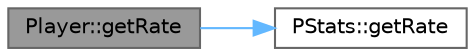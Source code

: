 digraph "Player::getRate"
{
 // INTERACTIVE_SVG=YES
 // LATEX_PDF_SIZE
  bgcolor="transparent";
  edge [fontname=Helvetica,fontsize=10,labelfontname=Helvetica,labelfontsize=10];
  node [fontname=Helvetica,fontsize=10,shape=box,height=0.2,width=0.4];
  rankdir="LR";
  Node1 [id="Node000001",label="Player::getRate",height=0.2,width=0.4,color="gray40", fillcolor="grey60", style="filled", fontcolor="black",tooltip="Get win rate from stats."];
  Node1 -> Node2 [id="edge3_Node000001_Node000002",color="steelblue1",style="solid",tooltip=" "];
  Node2 [id="Node000002",label="PStats::getRate",height=0.2,width=0.4,color="grey40", fillcolor="white", style="filled",URL="$class_p_stats.html#a7056bb19a53168832c92902017bc842a",tooltip="Get win rate percentage."];
}
